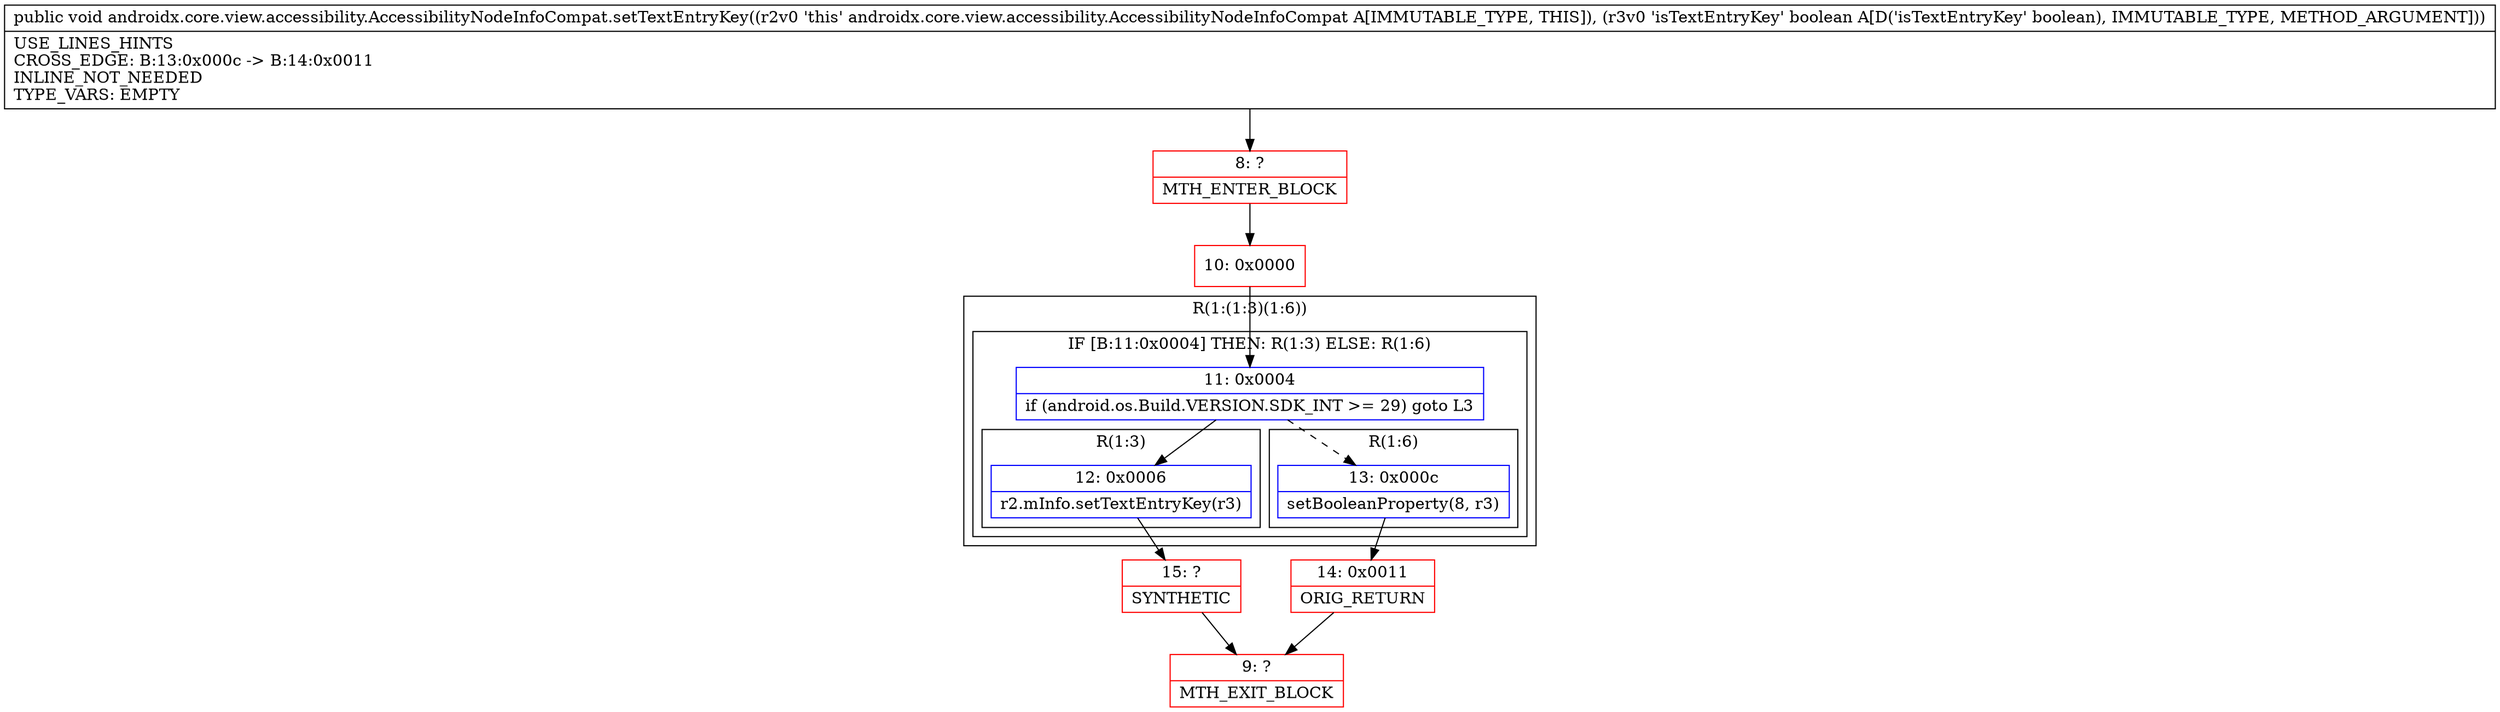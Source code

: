 digraph "CFG forandroidx.core.view.accessibility.AccessibilityNodeInfoCompat.setTextEntryKey(Z)V" {
subgraph cluster_Region_2133996351 {
label = "R(1:(1:3)(1:6))";
node [shape=record,color=blue];
subgraph cluster_IfRegion_1913358713 {
label = "IF [B:11:0x0004] THEN: R(1:3) ELSE: R(1:6)";
node [shape=record,color=blue];
Node_11 [shape=record,label="{11\:\ 0x0004|if (android.os.Build.VERSION.SDK_INT \>= 29) goto L3\l}"];
subgraph cluster_Region_757145672 {
label = "R(1:3)";
node [shape=record,color=blue];
Node_12 [shape=record,label="{12\:\ 0x0006|r2.mInfo.setTextEntryKey(r3)\l}"];
}
subgraph cluster_Region_1339765663 {
label = "R(1:6)";
node [shape=record,color=blue];
Node_13 [shape=record,label="{13\:\ 0x000c|setBooleanProperty(8, r3)\l}"];
}
}
}
Node_8 [shape=record,color=red,label="{8\:\ ?|MTH_ENTER_BLOCK\l}"];
Node_10 [shape=record,color=red,label="{10\:\ 0x0000}"];
Node_15 [shape=record,color=red,label="{15\:\ ?|SYNTHETIC\l}"];
Node_9 [shape=record,color=red,label="{9\:\ ?|MTH_EXIT_BLOCK\l}"];
Node_14 [shape=record,color=red,label="{14\:\ 0x0011|ORIG_RETURN\l}"];
MethodNode[shape=record,label="{public void androidx.core.view.accessibility.AccessibilityNodeInfoCompat.setTextEntryKey((r2v0 'this' androidx.core.view.accessibility.AccessibilityNodeInfoCompat A[IMMUTABLE_TYPE, THIS]), (r3v0 'isTextEntryKey' boolean A[D('isTextEntryKey' boolean), IMMUTABLE_TYPE, METHOD_ARGUMENT]))  | USE_LINES_HINTS\lCROSS_EDGE: B:13:0x000c \-\> B:14:0x0011\lINLINE_NOT_NEEDED\lTYPE_VARS: EMPTY\l}"];
MethodNode -> Node_8;Node_11 -> Node_12;
Node_11 -> Node_13[style=dashed];
Node_12 -> Node_15;
Node_13 -> Node_14;
Node_8 -> Node_10;
Node_10 -> Node_11;
Node_15 -> Node_9;
Node_14 -> Node_9;
}

